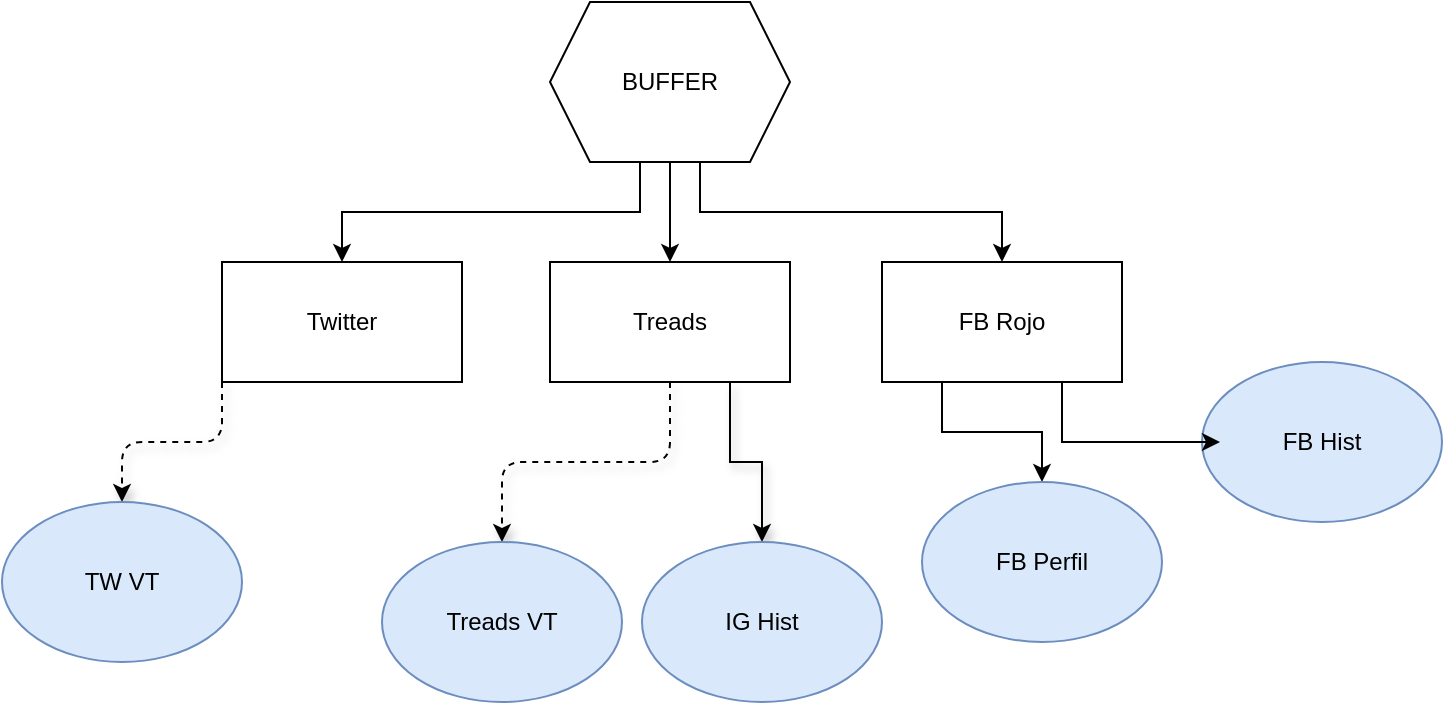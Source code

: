 <mxfile version="24.8.4">
  <diagram id="C5RBs43oDa-KdzZeNtuy" name="Page-1">
    <mxGraphModel dx="880" dy="452" grid="1" gridSize="10" guides="1" tooltips="1" connect="1" arrows="1" fold="1" page="1" pageScale="1" pageWidth="827" pageHeight="1169" math="0" shadow="0">
      <root>
        <mxCell id="WIyWlLk6GJQsqaUBKTNV-0" />
        <mxCell id="WIyWlLk6GJQsqaUBKTNV-1" parent="WIyWlLk6GJQsqaUBKTNV-0" />
        <mxCell id="XuLZ4rQPunAFKhHxTUOO-20" style="edgeStyle=orthogonalEdgeStyle;rounded=0;orthogonalLoop=1;jettySize=auto;html=1;exitX=0.375;exitY=1;exitDx=0;exitDy=0;entryX=0.5;entryY=0;entryDx=0;entryDy=0;" edge="1" parent="WIyWlLk6GJQsqaUBKTNV-1" source="XuLZ4rQPunAFKhHxTUOO-0" target="XuLZ4rQPunAFKhHxTUOO-1">
          <mxGeometry relative="1" as="geometry" />
        </mxCell>
        <mxCell id="XuLZ4rQPunAFKhHxTUOO-22" style="edgeStyle=orthogonalEdgeStyle;rounded=0;orthogonalLoop=1;jettySize=auto;html=1;exitX=0.5;exitY=1;exitDx=0;exitDy=0;entryX=0.5;entryY=0;entryDx=0;entryDy=0;" edge="1" parent="WIyWlLk6GJQsqaUBKTNV-1" source="XuLZ4rQPunAFKhHxTUOO-0" target="XuLZ4rQPunAFKhHxTUOO-13">
          <mxGeometry relative="1" as="geometry" />
        </mxCell>
        <mxCell id="XuLZ4rQPunAFKhHxTUOO-25" style="edgeStyle=orthogonalEdgeStyle;rounded=0;orthogonalLoop=1;jettySize=auto;html=1;exitX=0.625;exitY=1;exitDx=0;exitDy=0;entryX=0.5;entryY=0;entryDx=0;entryDy=0;" edge="1" parent="WIyWlLk6GJQsqaUBKTNV-1" source="XuLZ4rQPunAFKhHxTUOO-0" target="XuLZ4rQPunAFKhHxTUOO-23">
          <mxGeometry relative="1" as="geometry" />
        </mxCell>
        <mxCell id="XuLZ4rQPunAFKhHxTUOO-0" value="BUFFER" style="shape=hexagon;perimeter=hexagonPerimeter2;whiteSpace=wrap;html=1;fixedSize=1;" vertex="1" parent="WIyWlLk6GJQsqaUBKTNV-1">
          <mxGeometry x="354" y="50" width="120" height="80" as="geometry" />
        </mxCell>
        <mxCell id="XuLZ4rQPunAFKhHxTUOO-28" style="edgeStyle=orthogonalEdgeStyle;rounded=1;orthogonalLoop=1;jettySize=auto;html=1;exitX=0;exitY=1;exitDx=0;exitDy=0;entryX=0.5;entryY=0;entryDx=0;entryDy=0;shadow=1;strokeColor=default;curved=0;flowAnimation=0;dashed=1;" edge="1" parent="WIyWlLk6GJQsqaUBKTNV-1" source="XuLZ4rQPunAFKhHxTUOO-1" target="XuLZ4rQPunAFKhHxTUOO-27">
          <mxGeometry relative="1" as="geometry" />
        </mxCell>
        <mxCell id="XuLZ4rQPunAFKhHxTUOO-1" value="T&lt;span style=&quot;background-color: initial;&quot;&gt;witter&lt;/span&gt;" style="whiteSpace=wrap;html=1;" vertex="1" parent="WIyWlLk6GJQsqaUBKTNV-1">
          <mxGeometry x="190" y="180" width="120" height="60" as="geometry" />
        </mxCell>
        <mxCell id="XuLZ4rQPunAFKhHxTUOO-30" style="edgeStyle=orthogonalEdgeStyle;rounded=1;orthogonalLoop=1;jettySize=auto;html=1;exitX=0.5;exitY=1;exitDx=0;exitDy=0;entryX=0.5;entryY=0;entryDx=0;entryDy=0;shadow=1;dashed=1;strokeColor=default;align=center;verticalAlign=middle;fontFamily=Helvetica;fontSize=11;fontColor=default;labelBackgroundColor=default;endArrow=classic;flowAnimation=0;curved=0;" edge="1" parent="WIyWlLk6GJQsqaUBKTNV-1" source="XuLZ4rQPunAFKhHxTUOO-13" target="XuLZ4rQPunAFKhHxTUOO-29">
          <mxGeometry relative="1" as="geometry" />
        </mxCell>
        <mxCell id="XuLZ4rQPunAFKhHxTUOO-32" style="edgeStyle=orthogonalEdgeStyle;rounded=0;orthogonalLoop=1;jettySize=auto;html=1;exitX=0.75;exitY=1;exitDx=0;exitDy=0;shadow=1;strokeColor=default;align=center;verticalAlign=middle;fontFamily=Helvetica;fontSize=11;fontColor=default;labelBackgroundColor=default;endArrow=classic;flowAnimation=0;curved=0;" edge="1" parent="WIyWlLk6GJQsqaUBKTNV-1" source="XuLZ4rQPunAFKhHxTUOO-13" target="XuLZ4rQPunAFKhHxTUOO-31">
          <mxGeometry relative="1" as="geometry" />
        </mxCell>
        <mxCell id="XuLZ4rQPunAFKhHxTUOO-13" value="Treads" style="rounded=0;whiteSpace=wrap;html=1;" vertex="1" parent="WIyWlLk6GJQsqaUBKTNV-1">
          <mxGeometry x="354" y="180" width="120" height="60" as="geometry" />
        </mxCell>
        <mxCell id="XuLZ4rQPunAFKhHxTUOO-36" style="edgeStyle=orthogonalEdgeStyle;rounded=0;orthogonalLoop=1;jettySize=auto;html=1;exitX=0.25;exitY=1;exitDx=0;exitDy=0;entryX=0.5;entryY=0;entryDx=0;entryDy=0;" edge="1" parent="WIyWlLk6GJQsqaUBKTNV-1" source="XuLZ4rQPunAFKhHxTUOO-23" target="XuLZ4rQPunAFKhHxTUOO-35">
          <mxGeometry relative="1" as="geometry" />
        </mxCell>
        <mxCell id="XuLZ4rQPunAFKhHxTUOO-23" value="FB Rojo" style="rounded=0;whiteSpace=wrap;html=1;" vertex="1" parent="WIyWlLk6GJQsqaUBKTNV-1">
          <mxGeometry x="520" y="180" width="120" height="60" as="geometry" />
        </mxCell>
        <mxCell id="XuLZ4rQPunAFKhHxTUOO-27" value="TW VT" style="ellipse;whiteSpace=wrap;html=1;fillColor=#dae8fc;strokeColor=#6c8ebf;" vertex="1" parent="WIyWlLk6GJQsqaUBKTNV-1">
          <mxGeometry x="80" y="300" width="120" height="80" as="geometry" />
        </mxCell>
        <mxCell id="XuLZ4rQPunAFKhHxTUOO-29" value="Treads VT" style="ellipse;whiteSpace=wrap;html=1;fillColor=#dae8fc;strokeColor=#6c8ebf;" vertex="1" parent="WIyWlLk6GJQsqaUBKTNV-1">
          <mxGeometry x="270" y="320" width="120" height="80" as="geometry" />
        </mxCell>
        <mxCell id="XuLZ4rQPunAFKhHxTUOO-31" value="IG Hist" style="ellipse;whiteSpace=wrap;html=1;fillColor=#dae8fc;strokeColor=#6c8ebf;" vertex="1" parent="WIyWlLk6GJQsqaUBKTNV-1">
          <mxGeometry x="400" y="320" width="120" height="80" as="geometry" />
        </mxCell>
        <mxCell id="XuLZ4rQPunAFKhHxTUOO-33" value="FB Hist" style="ellipse;whiteSpace=wrap;html=1;fillColor=#dae8fc;strokeColor=#6c8ebf;" vertex="1" parent="WIyWlLk6GJQsqaUBKTNV-1">
          <mxGeometry x="680" y="230" width="120" height="80" as="geometry" />
        </mxCell>
        <mxCell id="XuLZ4rQPunAFKhHxTUOO-34" style="edgeStyle=orthogonalEdgeStyle;rounded=0;orthogonalLoop=1;jettySize=auto;html=1;exitX=0.75;exitY=1;exitDx=0;exitDy=0;entryX=0.075;entryY=0.5;entryDx=0;entryDy=0;entryPerimeter=0;" edge="1" parent="WIyWlLk6GJQsqaUBKTNV-1" source="XuLZ4rQPunAFKhHxTUOO-23" target="XuLZ4rQPunAFKhHxTUOO-33">
          <mxGeometry relative="1" as="geometry" />
        </mxCell>
        <mxCell id="XuLZ4rQPunAFKhHxTUOO-35" value="FB Perfil" style="ellipse;whiteSpace=wrap;html=1;fillColor=#dae8fc;strokeColor=#6c8ebf;" vertex="1" parent="WIyWlLk6GJQsqaUBKTNV-1">
          <mxGeometry x="540" y="290" width="120" height="80" as="geometry" />
        </mxCell>
      </root>
    </mxGraphModel>
  </diagram>
</mxfile>
